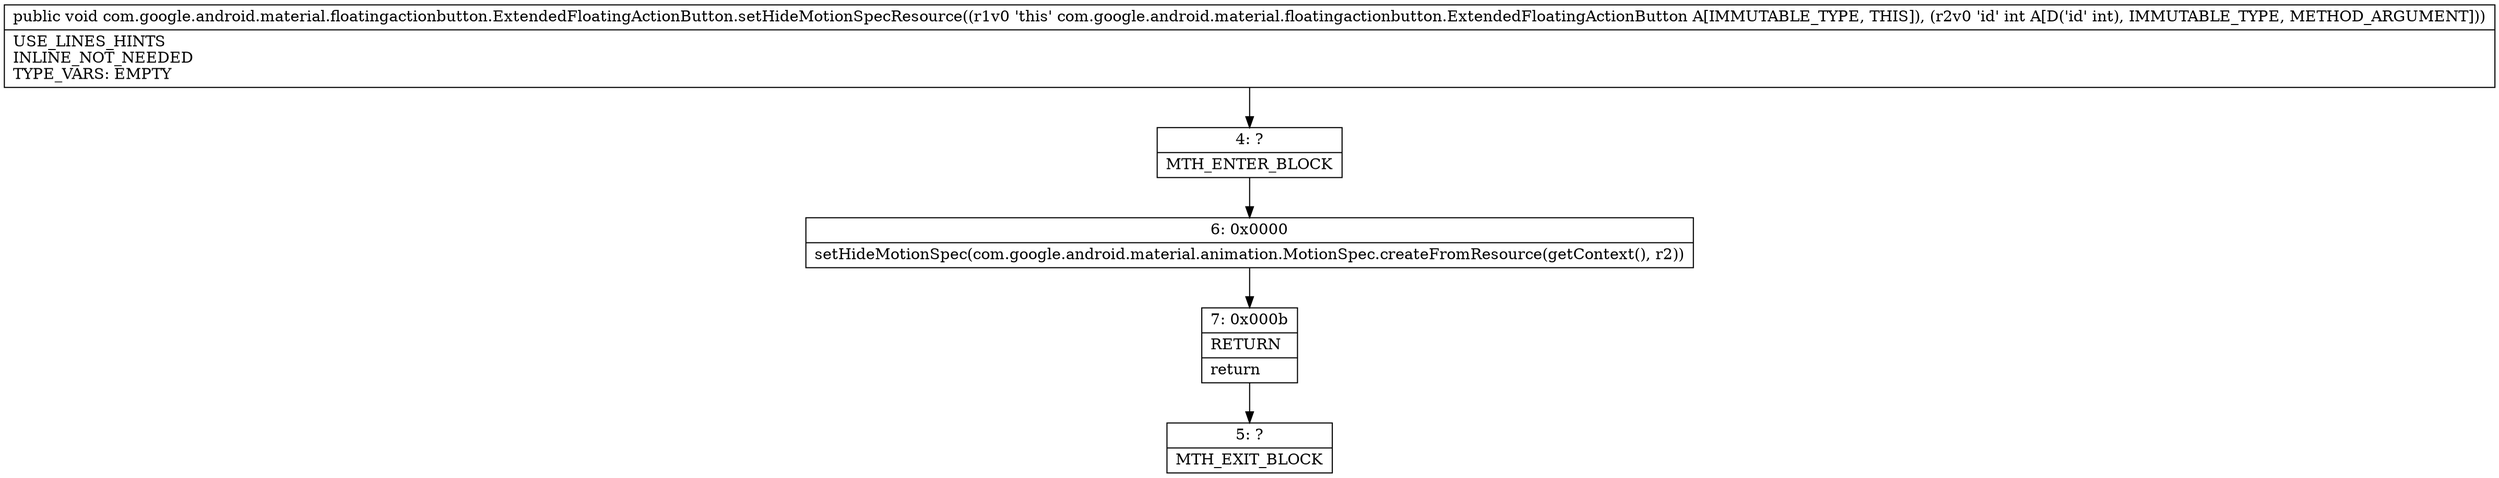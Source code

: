 digraph "CFG forcom.google.android.material.floatingactionbutton.ExtendedFloatingActionButton.setHideMotionSpecResource(I)V" {
Node_4 [shape=record,label="{4\:\ ?|MTH_ENTER_BLOCK\l}"];
Node_6 [shape=record,label="{6\:\ 0x0000|setHideMotionSpec(com.google.android.material.animation.MotionSpec.createFromResource(getContext(), r2))\l}"];
Node_7 [shape=record,label="{7\:\ 0x000b|RETURN\l|return\l}"];
Node_5 [shape=record,label="{5\:\ ?|MTH_EXIT_BLOCK\l}"];
MethodNode[shape=record,label="{public void com.google.android.material.floatingactionbutton.ExtendedFloatingActionButton.setHideMotionSpecResource((r1v0 'this' com.google.android.material.floatingactionbutton.ExtendedFloatingActionButton A[IMMUTABLE_TYPE, THIS]), (r2v0 'id' int A[D('id' int), IMMUTABLE_TYPE, METHOD_ARGUMENT]))  | USE_LINES_HINTS\lINLINE_NOT_NEEDED\lTYPE_VARS: EMPTY\l}"];
MethodNode -> Node_4;Node_4 -> Node_6;
Node_6 -> Node_7;
Node_7 -> Node_5;
}

